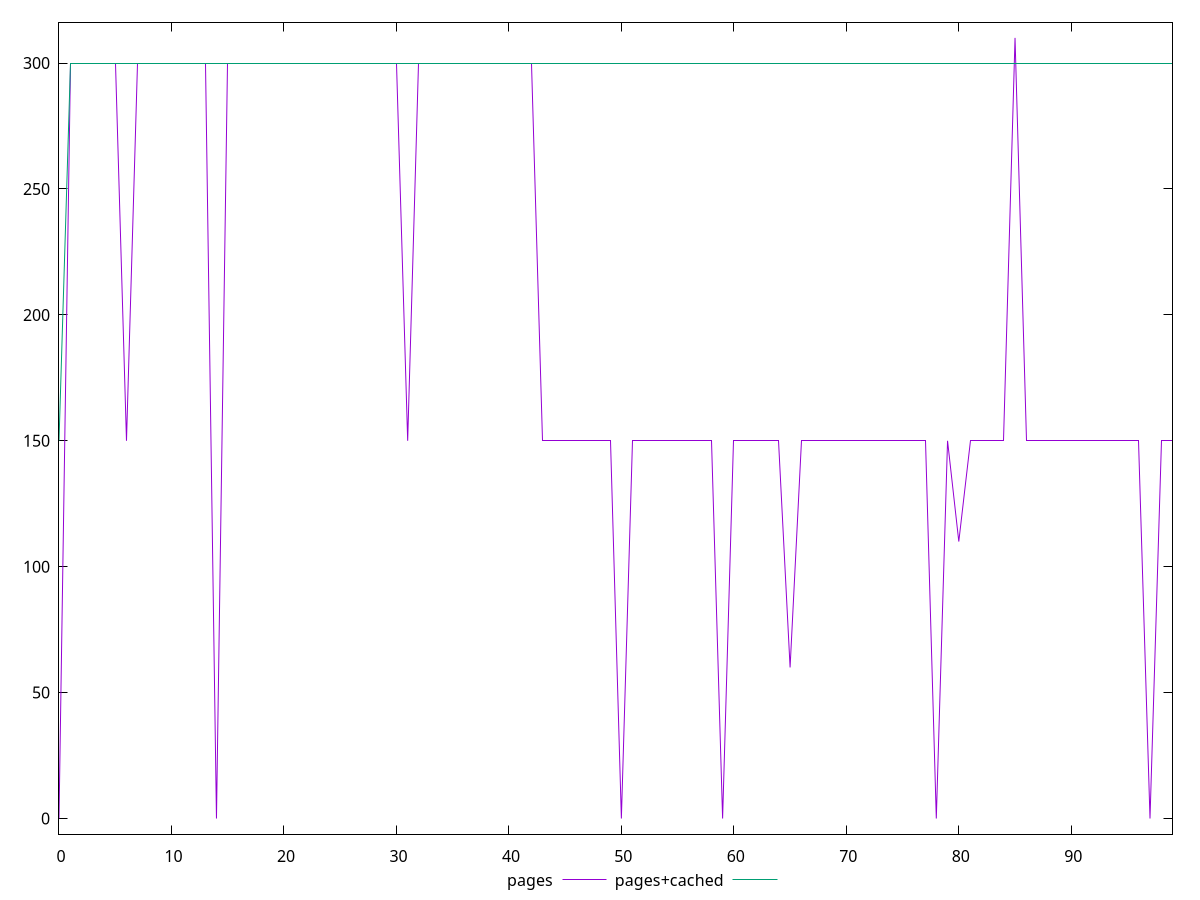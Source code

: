 reset

$pages <<EOF
0 0
1 300
2 300
3 300
4 300
5 300
6 150
7 300
8 300
9 300
10 300
11 300
12 300
13 300
14 0
15 300
16 300
17 300
18 300
19 300
20 300
21 300
22 300
23 300
24 300
25 300
26 300
27 300
28 300
29 300
30 300
31 150
32 300
33 300
34 300
35 300
36 300
37 300
38 300
39 300
40 300
41 300
42 300
43 150
44 150
45 150
46 150
47 150
48 150
49 150
50 0
51 150
52 150
53 150
54 150
55 150
56 150
57 150
58 150
59 0
60 150
61 150
62 150
63 150
64 150
65 60
66 150
67 150
68 150
69 150
70 150
71 150
72 150
73 150
74 150
75 150
76 150
77 150
78 0
79 150
80 110
81 150
82 150
83 150
84 150
85 310
86 150
87 150
88 150
89 150
90 150
91 150
92 150
93 150
94 150
95 150
96 150
97 0
98 150
99 150
EOF

$pagesCached <<EOF
0 150
1 300
2 300
3 300
4 300
5 300
6 300
7 300
8 300
9 300
10 300
11 300
12 300
13 300
14 300
15 300
16 300
17 300
18 300
19 300
20 300
21 300
22 300
23 300
24 300
25 300
26 300
27 300
28 300
29 300
30 300
31 300
32 300
33 300
34 300
35 300
36 300
37 300
38 300
39 300
40 300
41 300
42 300
43 300
44 300
45 300
46 300
47 300
48 300
49 300
50 300
51 300
52 300
53 300
54 300
55 300
56 300
57 300
58 300
59 300
60 300
61 300
62 300
63 300
64 300
65 300
66 300
67 300
68 300
69 300
70 300
71 300
72 300
73 300
74 300
75 300
76 300
77 300
78 300
79 300
80 300
81 300
82 300
83 300
84 300
85 300
86 300
87 300
88 300
89 300
90 300
91 300
92 300
93 300
94 300
95 300
96 300
97 300
98 300
99 300
EOF

set key outside below
set xrange [0:99]
set yrange [-6.2:316.2]
set trange [-6.2:316.2]
set terminal svg size 640, 520 enhanced background rgb 'white'
set output "report_00012_2021-02-09T11:01:39.952Z/uses-optimized-images/comparison/line/0_vs_1.svg"

plot $pages title "pages" with line, \
     $pagesCached title "pages+cached" with line

reset

